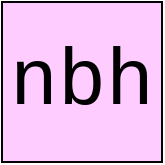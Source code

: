 <mxfile>
    <diagram id="-7gMCdurelPNCG8w4W-R" name="Page-1">
        <mxGraphModel dx="219" dy="521" grid="1" gridSize="10" guides="1" tooltips="1" connect="1" arrows="1" fold="1" page="1" pageScale="1" pageWidth="827" pageHeight="1169" math="0" shadow="0">
            <root>
                <mxCell id="0"/>
                <mxCell id="1" parent="0"/>
                <mxCell id="2" value="&lt;font style=&quot;font-size: 40px&quot; color=&quot;#000000&quot;&gt;nbh&lt;/font&gt;" style="whiteSpace=wrap;html=1;aspect=fixed;fillColor=#FFCCFF;fontFamily=Courier New;" parent="1" vertex="1">
                    <mxGeometry width="80" height="80" as="geometry"/>
                </mxCell>
            </root>
        </mxGraphModel>
    </diagram>
</mxfile>